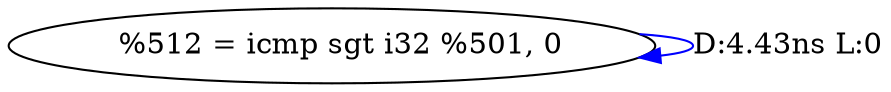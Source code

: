 digraph {
Node0x416d150[label="  %512 = icmp sgt i32 %501, 0"];
Node0x416d150 -> Node0x416d150[label="D:4.43ns L:0",color=blue];
}
